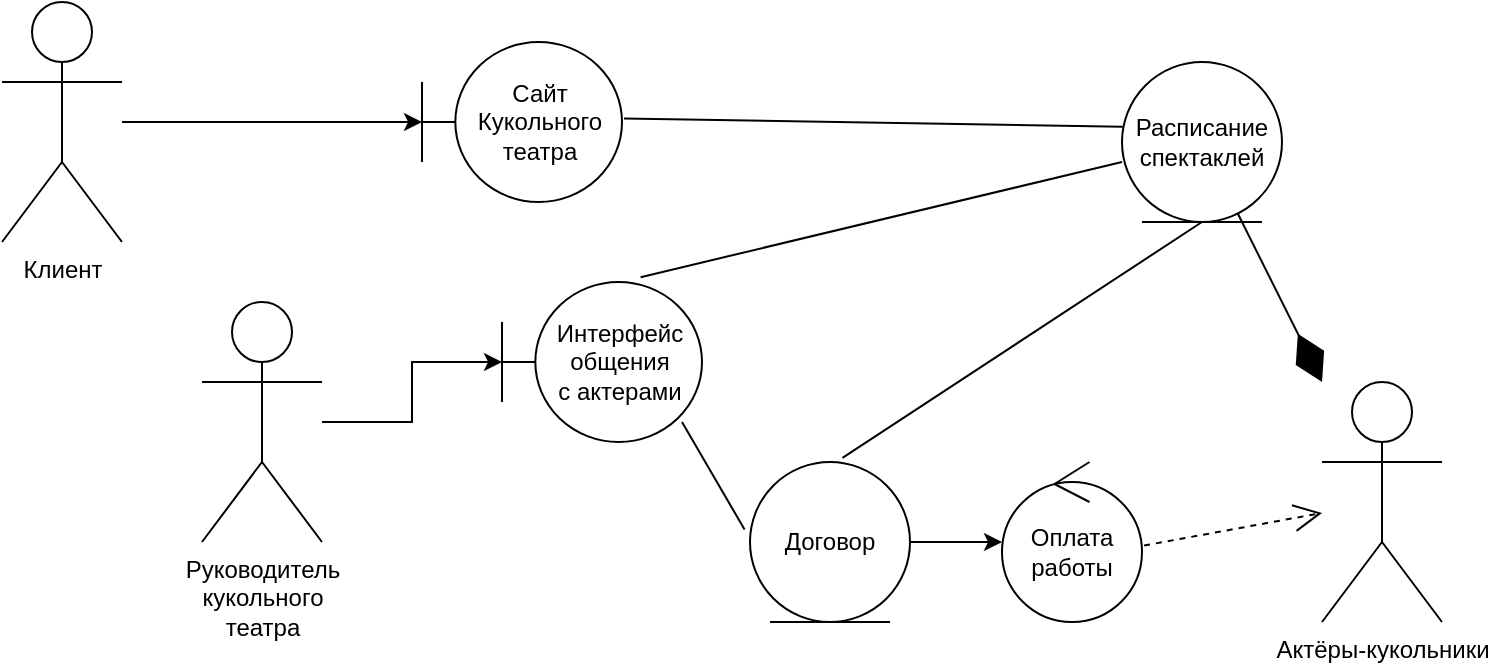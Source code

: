 <mxfile version="21.0.2" type="github">
  <diagram name="Страница 1" id="kRCKT5H8Iu0QMhoPxr9F">
    <mxGraphModel dx="1430" dy="770" grid="1" gridSize="10" guides="1" tooltips="1" connect="1" arrows="1" fold="1" page="1" pageScale="1" pageWidth="827" pageHeight="1169" math="0" shadow="0">
      <root>
        <mxCell id="0" />
        <mxCell id="1" parent="0" />
        <mxCell id="oYJoJiECC2sfzW1jEDX5-9" value="" style="edgeStyle=orthogonalEdgeStyle;rounded=0;orthogonalLoop=1;jettySize=auto;html=1;" edge="1" parent="1" source="oYJoJiECC2sfzW1jEDX5-1" target="oYJoJiECC2sfzW1jEDX5-8">
          <mxGeometry relative="1" as="geometry" />
        </mxCell>
        <mxCell id="oYJoJiECC2sfzW1jEDX5-1" value="Руководитель&lt;br&gt;кукольного&lt;br&gt;театра" style="shape=umlActor;verticalLabelPosition=bottom;verticalAlign=top;html=1;outlineConnect=0;" vertex="1" parent="1">
          <mxGeometry x="140" y="280" width="60" height="120" as="geometry" />
        </mxCell>
        <mxCell id="oYJoJiECC2sfzW1jEDX5-2" value="Актёры-кукольники" style="shape=umlActor;verticalLabelPosition=bottom;verticalAlign=top;html=1;outlineConnect=0;" vertex="1" parent="1">
          <mxGeometry x="700" y="320" width="60" height="120" as="geometry" />
        </mxCell>
        <mxCell id="oYJoJiECC2sfzW1jEDX5-3" value="Расписание&lt;br&gt;спектаклей" style="ellipse;shape=umlEntity;whiteSpace=wrap;html=1;" vertex="1" parent="1">
          <mxGeometry x="600" y="160" width="80" height="80" as="geometry" />
        </mxCell>
        <mxCell id="oYJoJiECC2sfzW1jEDX5-4" value="" style="endArrow=diamondThin;endFill=1;endSize=24;html=1;rounded=0;" edge="1" parent="1" source="oYJoJiECC2sfzW1jEDX5-3" target="oYJoJiECC2sfzW1jEDX5-2">
          <mxGeometry width="160" relative="1" as="geometry">
            <mxPoint x="440" y="220" as="sourcePoint" />
            <mxPoint x="600" y="320" as="targetPoint" />
          </mxGeometry>
        </mxCell>
        <mxCell id="oYJoJiECC2sfzW1jEDX5-5" value="Оплата&lt;br&gt;работы" style="ellipse;shape=umlControl;whiteSpace=wrap;html=1;" vertex="1" parent="1">
          <mxGeometry x="540" y="360" width="70" height="80" as="geometry" />
        </mxCell>
        <mxCell id="oYJoJiECC2sfzW1jEDX5-8" value="Интерфейс&lt;br&gt;общения&lt;br&gt;с актерами" style="shape=umlBoundary;whiteSpace=wrap;html=1;" vertex="1" parent="1">
          <mxGeometry x="290" y="270" width="100" height="80" as="geometry" />
        </mxCell>
        <mxCell id="oYJoJiECC2sfzW1jEDX5-11" value="" style="endArrow=open;dashed=1;endFill=0;endSize=12;html=1;rounded=0;exitX=1.015;exitY=0.522;exitDx=0;exitDy=0;exitPerimeter=0;" edge="1" parent="1" source="oYJoJiECC2sfzW1jEDX5-5" target="oYJoJiECC2sfzW1jEDX5-2">
          <mxGeometry width="160" relative="1" as="geometry">
            <mxPoint x="390" y="540" as="sourcePoint" />
            <mxPoint x="550" y="540" as="targetPoint" />
          </mxGeometry>
        </mxCell>
        <mxCell id="oYJoJiECC2sfzW1jEDX5-12" value="" style="endArrow=none;html=1;rounded=0;entryX=0.9;entryY=0.875;entryDx=0;entryDy=0;entryPerimeter=0;exitX=-0.034;exitY=0.422;exitDx=0;exitDy=0;exitPerimeter=0;" edge="1" parent="1" source="oYJoJiECC2sfzW1jEDX5-19" target="oYJoJiECC2sfzW1jEDX5-8">
          <mxGeometry width="50" height="50" relative="1" as="geometry">
            <mxPoint x="230" y="490" as="sourcePoint" />
            <mxPoint x="280" y="440" as="targetPoint" />
          </mxGeometry>
        </mxCell>
        <mxCell id="oYJoJiECC2sfzW1jEDX5-13" value="" style="endArrow=none;html=1;rounded=0;entryX=0;entryY=0.625;entryDx=0;entryDy=0;entryPerimeter=0;exitX=0.693;exitY=-0.03;exitDx=0;exitDy=0;exitPerimeter=0;" edge="1" parent="1" source="oYJoJiECC2sfzW1jEDX5-8" target="oYJoJiECC2sfzW1jEDX5-3">
          <mxGeometry width="50" height="50" relative="1" as="geometry">
            <mxPoint x="230" y="320" as="sourcePoint" />
            <mxPoint x="280" y="270" as="targetPoint" />
          </mxGeometry>
        </mxCell>
        <mxCell id="oYJoJiECC2sfzW1jEDX5-15" value="Сайт&lt;br&gt;Кукольного&lt;br&gt;театра" style="shape=umlBoundary;whiteSpace=wrap;html=1;" vertex="1" parent="1">
          <mxGeometry x="250" y="150" width="100" height="80" as="geometry" />
        </mxCell>
        <mxCell id="oYJoJiECC2sfzW1jEDX5-17" value="" style="edgeStyle=orthogonalEdgeStyle;rounded=0;orthogonalLoop=1;jettySize=auto;html=1;" edge="1" parent="1" source="oYJoJiECC2sfzW1jEDX5-16" target="oYJoJiECC2sfzW1jEDX5-15">
          <mxGeometry relative="1" as="geometry" />
        </mxCell>
        <mxCell id="oYJoJiECC2sfzW1jEDX5-16" value="Клиент" style="shape=umlActor;verticalLabelPosition=bottom;verticalAlign=top;html=1;outlineConnect=0;" vertex="1" parent="1">
          <mxGeometry x="40" y="130" width="60" height="120" as="geometry" />
        </mxCell>
        <mxCell id="oYJoJiECC2sfzW1jEDX5-18" value="" style="endArrow=none;html=1;rounded=0;entryX=0.004;entryY=0.405;entryDx=0;entryDy=0;entryPerimeter=0;exitX=1.01;exitY=0.478;exitDx=0;exitDy=0;exitPerimeter=0;" edge="1" parent="1" source="oYJoJiECC2sfzW1jEDX5-15" target="oYJoJiECC2sfzW1jEDX5-3">
          <mxGeometry width="50" height="50" relative="1" as="geometry">
            <mxPoint x="270" y="200" as="sourcePoint" />
            <mxPoint x="360" y="175" as="targetPoint" />
          </mxGeometry>
        </mxCell>
        <mxCell id="oYJoJiECC2sfzW1jEDX5-21" value="" style="edgeStyle=orthogonalEdgeStyle;rounded=0;orthogonalLoop=1;jettySize=auto;html=1;" edge="1" parent="1" source="oYJoJiECC2sfzW1jEDX5-19" target="oYJoJiECC2sfzW1jEDX5-5">
          <mxGeometry relative="1" as="geometry" />
        </mxCell>
        <mxCell id="oYJoJiECC2sfzW1jEDX5-19" value="Договор" style="ellipse;shape=umlEntity;whiteSpace=wrap;html=1;" vertex="1" parent="1">
          <mxGeometry x="414" y="360" width="80" height="80" as="geometry" />
        </mxCell>
        <mxCell id="oYJoJiECC2sfzW1jEDX5-22" value="" style="endArrow=none;html=1;rounded=0;entryX=0.5;entryY=1;entryDx=0;entryDy=0;exitX=0.578;exitY=-0.026;exitDx=0;exitDy=0;exitPerimeter=0;" edge="1" parent="1" source="oYJoJiECC2sfzW1jEDX5-19" target="oYJoJiECC2sfzW1jEDX5-3">
          <mxGeometry width="50" height="50" relative="1" as="geometry">
            <mxPoint x="370" y="360" as="sourcePoint" />
            <mxPoint x="420" y="310" as="targetPoint" />
          </mxGeometry>
        </mxCell>
      </root>
    </mxGraphModel>
  </diagram>
</mxfile>
